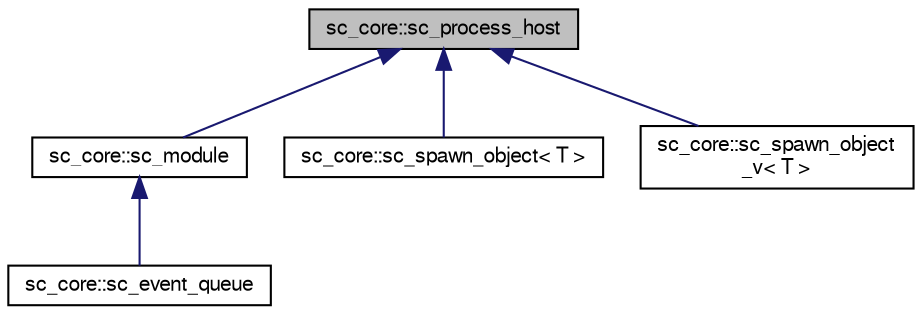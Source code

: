 digraph "sc_core::sc_process_host"
{
  edge [fontname="FreeSans",fontsize="10",labelfontname="FreeSans",labelfontsize="10"];
  node [fontname="FreeSans",fontsize="10",shape=record];
  Node0 [label="sc_core::sc_process_host",height=0.2,width=0.4,color="black", fillcolor="grey75", style="filled", fontcolor="black"];
  Node0 -> Node1 [dir="back",color="midnightblue",fontsize="10",style="solid",fontname="FreeSans"];
  Node1 [label="sc_core::sc_module",height=0.2,width=0.4,color="black", fillcolor="white", style="filled",URL="$a01868.html"];
  Node1 -> Node2 [dir="back",color="midnightblue",fontsize="10",style="solid",fontname="FreeSans"];
  Node2 [label="sc_core::sc_event_queue",height=0.2,width=0.4,color="black", fillcolor="white", style="filled",URL="$a01136.html"];
  Node0 -> Node3 [dir="back",color="midnightblue",fontsize="10",style="solid",fontname="FreeSans"];
  Node3 [label="sc_core::sc_spawn_object\< T \>",height=0.2,width=0.4,color="black", fillcolor="white", style="filled",URL="$a01980.html"];
  Node0 -> Node4 [dir="back",color="midnightblue",fontsize="10",style="solid",fontname="FreeSans"];
  Node4 [label="sc_core::sc_spawn_object\l_v\< T \>",height=0.2,width=0.4,color="black", fillcolor="white", style="filled",URL="$a01984.html"];
}
